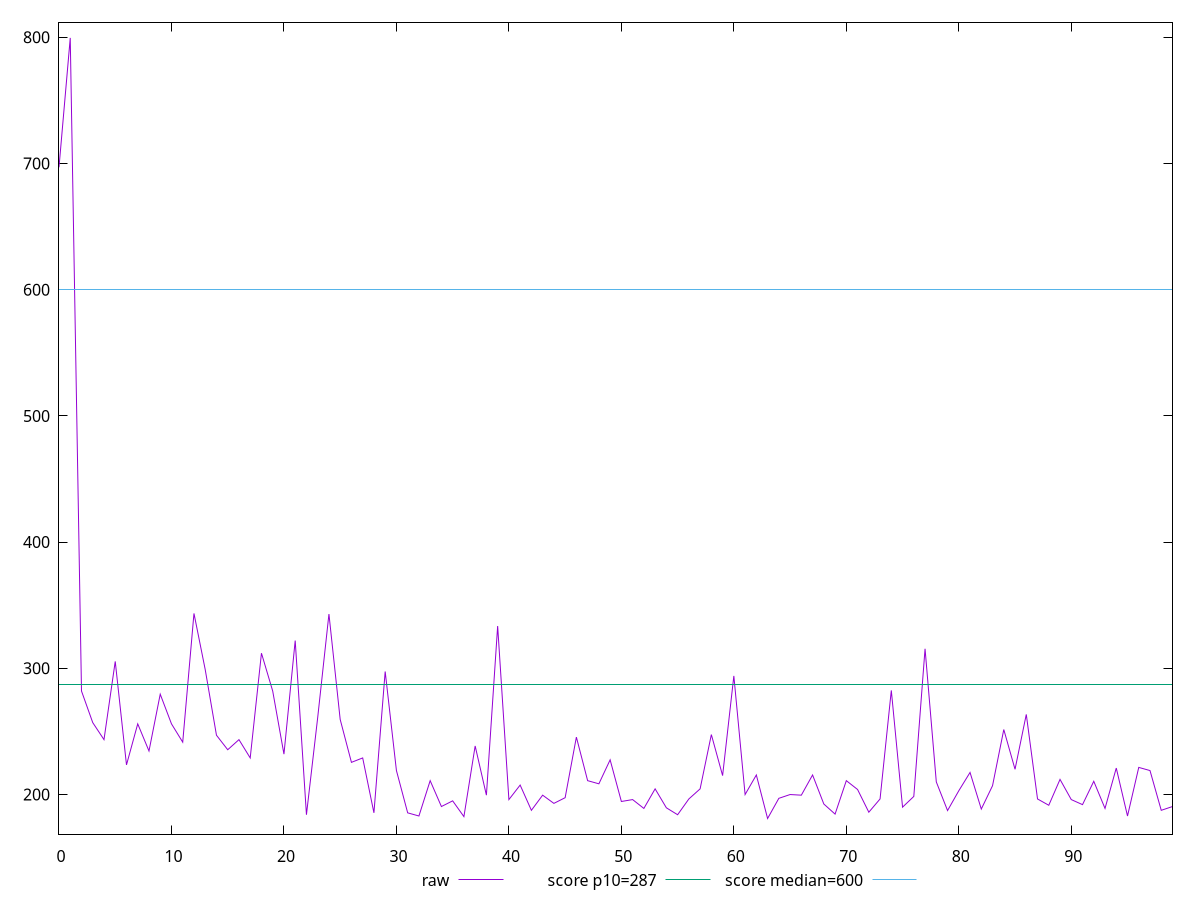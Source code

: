 reset

$raw <<EOF
0 697.0000000000009
1 799.4999999999991
2 282
3 257.0000000000009
4 243.5
5 305.4999999999991
6 223.5
7 256
8 234.5
9 279.5
10 256
11 241.5
12 343.5000000000009
13 299
14 247
15 235.5
16 243.5000000000009
17 229
18 312
19 282.0000000000009
20 232
21 322
22 184
23 261
24 343
25 259.5
26 225.4999999999991
27 229
28 185.5
29 297.4999999999991
30 219
31 185.5
32 183
33 211
34 190.5
35 194.9999999999991
36 182.5
37 238.5
38 199.4999999999991
39 333.5
40 195.9999999999991
41 207.5
42 187.5
43 199.4999999999991
44 193
45 197.5
46 245.5
47 211
48 208.5000000000009
49 227.5000000000009
50 194.5
51 196
52 189
53 204.4999999999991
54 189.4999999999991
55 183.9999999999991
56 196.5
57 204.5
58 247.4999999999991
59 214.9999999999991
60 294
61 200.0000000000009
62 215.4999999999991
63 181
64 197
65 200
66 199.5
67 215.5
68 192.5000000000009
69 184.5
70 211
71 204
72 186
73 196.5
74 282.5
75 190
76 198.5
77 315.5
78 209.9999999999991
79 187.30749999999898
80 203
81 217.5000000000009
82 188.5000000000009
83 206.9999999999991
84 251.5
85 220
86 263.5
87 196.5
88 191.5
89 212
90 196.0000000000009
91 192
92 210.5
93 189
94 221
95 183.0000000000009
96 221.5
97 219
98 187.5
99 190.5
EOF

set key outside below
set xrange [0:99]
set yrange [168.63000000000002:811.8699999999991]
set trange [168.63000000000002:811.8699999999991]
set terminal svg size 640, 500 enhanced background rgb 'white'
set output "report_00016_2021-02-10T13-31-48.338Z/total-blocking-time/samples/pages/raw/values.svg"

plot $raw title "raw" with line, \
     287 title "score p10=287", \
     600 title "score median=600"

reset
